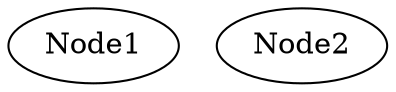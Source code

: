 digraph graphName {

    Node1 [data_type = bool, value = true]
    Node2 [data_type = bool, value = False]
}
